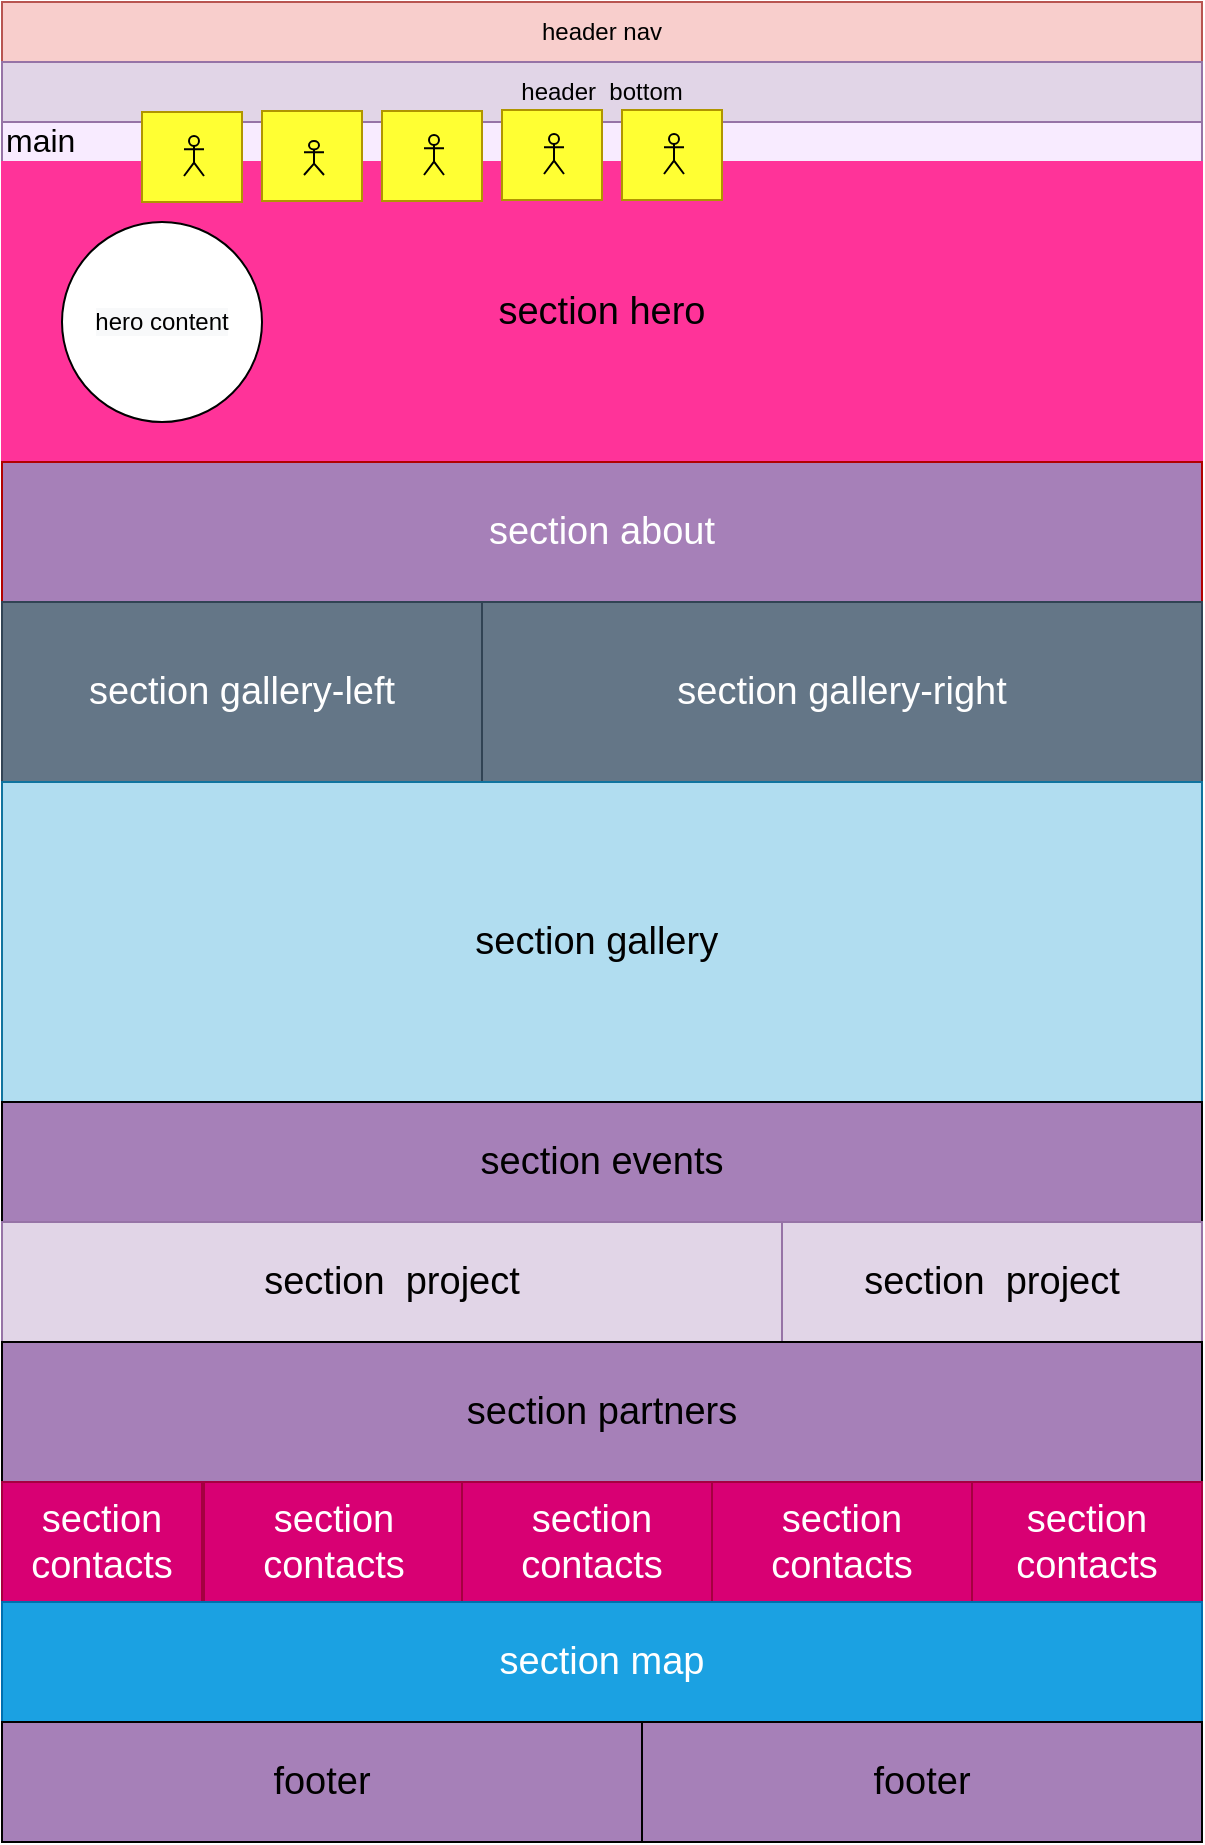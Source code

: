 <mxfile version="18.1.1" type="github">
  <diagram id="uq2SqN55Rye5webqZwm4" name="Page-1">
    <mxGraphModel dx="1113" dy="799" grid="1" gridSize="10" guides="1" tooltips="1" connect="1" arrows="1" fold="1" page="1" pageScale="1" pageWidth="827" pageHeight="1169" math="0" shadow="0">
      <root>
        <mxCell id="0" />
        <mxCell id="1" parent="0" />
        <mxCell id="q0zf_KYt9hu8evr4kqVK-6" value="" style="edgeStyle=orthogonalEdgeStyle;rounded=0;orthogonalLoop=1;jettySize=auto;html=1;" edge="1" parent="1" source="q0zf_KYt9hu8evr4kqVK-4" target="jgTODyjwuIUs-US6e2MA-3">
          <mxGeometry relative="1" as="geometry" />
        </mxCell>
        <mxCell id="q0zf_KYt9hu8evr4kqVK-7" style="edgeStyle=orthogonalEdgeStyle;rounded=0;orthogonalLoop=1;jettySize=auto;html=1;exitX=0.5;exitY=1;exitDx=0;exitDy=0;entryX=0.5;entryY=0;entryDx=0;entryDy=0;fontSize=16;" edge="1" parent="1" source="q0zf_KYt9hu8evr4kqVK-4" target="jgTODyjwuIUs-US6e2MA-3">
          <mxGeometry relative="1" as="geometry" />
        </mxCell>
        <mxCell id="q0zf_KYt9hu8evr4kqVK-8" style="edgeStyle=orthogonalEdgeStyle;rounded=0;orthogonalLoop=1;jettySize=auto;html=1;exitX=0.5;exitY=1;exitDx=0;exitDy=0;fontSize=16;" edge="1" parent="1" source="q0zf_KYt9hu8evr4kqVK-4">
          <mxGeometry relative="1" as="geometry">
            <mxPoint x="420.333" y="140" as="targetPoint" />
          </mxGeometry>
        </mxCell>
        <mxCell id="q0zf_KYt9hu8evr4kqVK-11" value="" style="edgeStyle=orthogonalEdgeStyle;rounded=0;orthogonalLoop=1;jettySize=auto;html=1;fontSize=19;" edge="1" parent="1" source="q0zf_KYt9hu8evr4kqVK-4" target="jgTODyjwuIUs-US6e2MA-3">
          <mxGeometry relative="1" as="geometry" />
        </mxCell>
        <mxCell id="q0zf_KYt9hu8evr4kqVK-4" value="&lt;sup style=&quot;line-height: 1.6;&quot;&gt;&lt;font style=&quot;font-size: 16px;&quot;&gt;main&lt;/font&gt;&lt;/sup&gt;" style="rounded=0;whiteSpace=wrap;html=1;fillColor=#F8EBFF;strokeColor=#9673a6;align=left;" vertex="1" parent="1">
          <mxGeometry x="120" y="110" width="600" height="20" as="geometry" />
        </mxCell>
        <mxCell id="jgTODyjwuIUs-US6e2MA-1" value="header nav" style="rounded=0;whiteSpace=wrap;html=1;fillColor=#f8cecc;strokeColor=#b85450;" parent="1" vertex="1">
          <mxGeometry x="120" y="50" width="600" height="30" as="geometry" />
        </mxCell>
        <mxCell id="jgTODyjwuIUs-US6e2MA-2" value="header &amp;nbsp;bottom" style="rounded=0;whiteSpace=wrap;html=1;fillColor=#e1d5e7;strokeColor=#9673a6;" parent="1" vertex="1">
          <mxGeometry x="120" y="80" width="600" height="30" as="geometry" />
        </mxCell>
        <mxCell id="jgTODyjwuIUs-US6e2MA-3" value="&lt;font style=&quot;font-size: 19px;&quot;&gt;section hero&lt;/font&gt;" style="rounded=0;whiteSpace=wrap;html=1;fillColor=#FF3399;strokeColor=#FF3399;" parent="1" vertex="1">
          <mxGeometry x="120" y="130" width="600" height="150" as="geometry" />
        </mxCell>
        <mxCell id="q0zf_KYt9hu8evr4kqVK-1" value="&lt;span style=&quot;caret-color: rgb(0, 0, 0); color: rgb(0, 0, 0); font-family: Helvetica; font-size: 12px; font-style: normal; font-variant-caps: normal; font-weight: normal; letter-spacing: normal; text-align: center; text-indent: 0px; text-transform: none; word-spacing: 0px; -webkit-text-stroke-width: 0px; background-color: rgb(248, 249, 250); text-decoration: none; float: none; display: inline !important;&quot;&gt;hero content&lt;/span&gt;" style="ellipse;whiteSpace=wrap;html=1;aspect=fixed;" vertex="1" parent="1">
          <mxGeometry x="150" y="160" width="100" height="100" as="geometry" />
        </mxCell>
        <mxCell id="q0zf_KYt9hu8evr4kqVK-9" value="" style="rounded=0;whiteSpace=wrap;html=1;fontSize=19;fillColor=#FFFF33;fontColor=#000000;strokeColor=#B09500;" vertex="1" parent="1">
          <mxGeometry x="190" y="105" width="50" height="45" as="geometry" />
        </mxCell>
        <mxCell id="q0zf_KYt9hu8evr4kqVK-12" value="" style="shape=umlActor;verticalLabelPosition=bottom;verticalAlign=top;html=1;outlineConnect=0;fontSize=19;fillColor=#FFFF33;" vertex="1" parent="1">
          <mxGeometry x="211" y="117" width="10" height="20" as="geometry" />
        </mxCell>
        <mxCell id="q0zf_KYt9hu8evr4kqVK-19" value="" style="rounded=0;whiteSpace=wrap;html=1;fontSize=19;fillColor=#FFFF33;fontColor=#000000;strokeColor=#B09500;" vertex="1" parent="1">
          <mxGeometry x="250" y="104.5" width="50" height="45" as="geometry" />
        </mxCell>
        <mxCell id="q0zf_KYt9hu8evr4kqVK-20" value="" style="shape=umlActor;verticalLabelPosition=bottom;verticalAlign=top;html=1;outlineConnect=0;fontSize=19;fillColor=#FFFF33;" vertex="1" parent="1">
          <mxGeometry x="271" y="119.5" width="10" height="17" as="geometry" />
        </mxCell>
        <mxCell id="q0zf_KYt9hu8evr4kqVK-21" value="" style="rounded=0;whiteSpace=wrap;html=1;fontSize=19;fillColor=#FFFF33;fontColor=#000000;strokeColor=#B09500;" vertex="1" parent="1">
          <mxGeometry x="310" y="104.5" width="50" height="45" as="geometry" />
        </mxCell>
        <mxCell id="q0zf_KYt9hu8evr4kqVK-22" value="" style="shape=umlActor;verticalLabelPosition=bottom;verticalAlign=top;html=1;outlineConnect=0;fontSize=19;fillColor=#FFFF33;" vertex="1" parent="1">
          <mxGeometry x="331" y="116.5" width="10" height="20" as="geometry" />
        </mxCell>
        <mxCell id="q0zf_KYt9hu8evr4kqVK-23" value="" style="rounded=0;whiteSpace=wrap;html=1;fontSize=19;fillColor=#FFFF33;fontColor=#000000;strokeColor=#B09500;" vertex="1" parent="1">
          <mxGeometry x="370" y="104" width="50" height="45" as="geometry" />
        </mxCell>
        <mxCell id="q0zf_KYt9hu8evr4kqVK-24" value="" style="shape=umlActor;verticalLabelPosition=bottom;verticalAlign=top;html=1;outlineConnect=0;fontSize=19;fillColor=#FFFF33;" vertex="1" parent="1">
          <mxGeometry x="391" y="116" width="10" height="20" as="geometry" />
        </mxCell>
        <mxCell id="q0zf_KYt9hu8evr4kqVK-25" value="" style="rounded=0;whiteSpace=wrap;html=1;fontSize=19;fillColor=#FFFF33;fontColor=#000000;strokeColor=#B09500;" vertex="1" parent="1">
          <mxGeometry x="430" y="104" width="50" height="45" as="geometry" />
        </mxCell>
        <mxCell id="q0zf_KYt9hu8evr4kqVK-26" value="" style="shape=umlActor;verticalLabelPosition=bottom;verticalAlign=top;html=1;outlineConnect=0;fontSize=19;fillColor=#FFFF33;" vertex="1" parent="1">
          <mxGeometry x="451" y="116" width="10" height="20" as="geometry" />
        </mxCell>
        <mxCell id="q0zf_KYt9hu8evr4kqVK-27" value="&lt;span style=&quot;&quot;&gt;section about&lt;/span&gt;" style="rounded=0;whiteSpace=wrap;html=1;fontSize=19;fillColor=#A680B8;fontColor=#ffffff;strokeColor=#B20000;" vertex="1" parent="1">
          <mxGeometry x="120" y="280" width="600" height="70" as="geometry" />
        </mxCell>
        <mxCell id="q0zf_KYt9hu8evr4kqVK-28" value="&lt;span style=&quot;&quot;&gt;section gallery-left&lt;/span&gt;" style="rounded=0;whiteSpace=wrap;html=1;fontSize=19;fillColor=#647687;fontColor=#ffffff;strokeColor=#314354;" vertex="1" parent="1">
          <mxGeometry x="120" y="350" width="240" height="90" as="geometry" />
        </mxCell>
        <mxCell id="q0zf_KYt9hu8evr4kqVK-29" value="&lt;span style=&quot;&quot;&gt;section gallery-right&lt;/span&gt;" style="rounded=0;whiteSpace=wrap;html=1;fontSize=19;fillColor=#647687;fontColor=#ffffff;strokeColor=#314354;" vertex="1" parent="1">
          <mxGeometry x="360" y="350" width="360" height="90" as="geometry" />
        </mxCell>
        <mxCell id="q0zf_KYt9hu8evr4kqVK-30" value="section gallery&amp;nbsp;" style="rounded=0;whiteSpace=wrap;html=1;fontSize=19;fillColor=#b1ddf0;strokeColor=#10739e;" vertex="1" parent="1">
          <mxGeometry x="120" y="440" width="600" height="160" as="geometry" />
        </mxCell>
        <mxCell id="q0zf_KYt9hu8evr4kqVK-31" value="&lt;span style=&quot;&quot;&gt;section events&lt;/span&gt;" style="rounded=0;whiteSpace=wrap;html=1;fontSize=19;fillColor=#A680B8;" vertex="1" parent="1">
          <mxGeometry x="120" y="600" width="600" height="60" as="geometry" />
        </mxCell>
        <mxCell id="q0zf_KYt9hu8evr4kqVK-32" value="&lt;span style=&quot;&quot;&gt;section &amp;nbsp;project&lt;/span&gt;" style="rounded=0;whiteSpace=wrap;html=1;fontSize=19;fillColor=#e1d5e7;strokeColor=#9673a6;" vertex="1" parent="1">
          <mxGeometry x="120" y="660" width="390" height="60" as="geometry" />
        </mxCell>
        <mxCell id="q0zf_KYt9hu8evr4kqVK-33" value="&lt;span style=&quot;&quot;&gt;section &amp;nbsp;project&lt;/span&gt;" style="rounded=0;whiteSpace=wrap;html=1;fontSize=19;fillColor=#e1d5e7;strokeColor=#9673a6;" vertex="1" parent="1">
          <mxGeometry x="510" y="660" width="210" height="60" as="geometry" />
        </mxCell>
        <mxCell id="q0zf_KYt9hu8evr4kqVK-35" value="section partners" style="rounded=0;whiteSpace=wrap;html=1;fontSize=19;fillColor=#A680B8;" vertex="1" parent="1">
          <mxGeometry x="120" y="720" width="600" height="70" as="geometry" />
        </mxCell>
        <mxCell id="q0zf_KYt9hu8evr4kqVK-36" value="section contacts" style="rounded=0;whiteSpace=wrap;html=1;fontSize=19;fillColor=#d80073;fontColor=#ffffff;strokeColor=#A50040;" vertex="1" parent="1">
          <mxGeometry x="120" y="790" width="100" height="60" as="geometry" />
        </mxCell>
        <mxCell id="q0zf_KYt9hu8evr4kqVK-37" value="section contacts" style="rounded=0;whiteSpace=wrap;html=1;fontSize=19;fillColor=#d80073;fontColor=#ffffff;strokeColor=#A50040;" vertex="1" parent="1">
          <mxGeometry x="221" y="790" width="130" height="60" as="geometry" />
        </mxCell>
        <mxCell id="q0zf_KYt9hu8evr4kqVK-38" value="section contacts" style="rounded=0;whiteSpace=wrap;html=1;fontSize=19;fillColor=#d80073;fontColor=#ffffff;strokeColor=#A50040;" vertex="1" parent="1">
          <mxGeometry x="350" y="790" width="130" height="60" as="geometry" />
        </mxCell>
        <mxCell id="q0zf_KYt9hu8evr4kqVK-39" value="section contacts" style="rounded=0;whiteSpace=wrap;html=1;fontSize=19;fillColor=#d80073;fontColor=#ffffff;strokeColor=#A50040;" vertex="1" parent="1">
          <mxGeometry x="475" y="790" width="130" height="60" as="geometry" />
        </mxCell>
        <mxCell id="q0zf_KYt9hu8evr4kqVK-40" value="section contacts" style="rounded=0;whiteSpace=wrap;html=1;fontSize=19;fillColor=#d80073;fontColor=#ffffff;strokeColor=#A50040;" vertex="1" parent="1">
          <mxGeometry x="605" y="790" width="115" height="60" as="geometry" />
        </mxCell>
        <mxCell id="q0zf_KYt9hu8evr4kqVK-41" value="section map" style="rounded=0;whiteSpace=wrap;html=1;fontSize=19;fillColor=#1ba1e2;fontColor=#ffffff;strokeColor=#006EAF;" vertex="1" parent="1">
          <mxGeometry x="120" y="850" width="600" height="60" as="geometry" />
        </mxCell>
        <mxCell id="q0zf_KYt9hu8evr4kqVK-42" value="footer" style="rounded=0;whiteSpace=wrap;html=1;fontSize=19;fillColor=#A680B8;" vertex="1" parent="1">
          <mxGeometry x="120" y="910" width="320" height="60" as="geometry" />
        </mxCell>
        <mxCell id="q0zf_KYt9hu8evr4kqVK-43" value="footer" style="rounded=0;whiteSpace=wrap;html=1;fontSize=19;fillColor=#A680B8;" vertex="1" parent="1">
          <mxGeometry x="440" y="910" width="280" height="60" as="geometry" />
        </mxCell>
      </root>
    </mxGraphModel>
  </diagram>
</mxfile>
